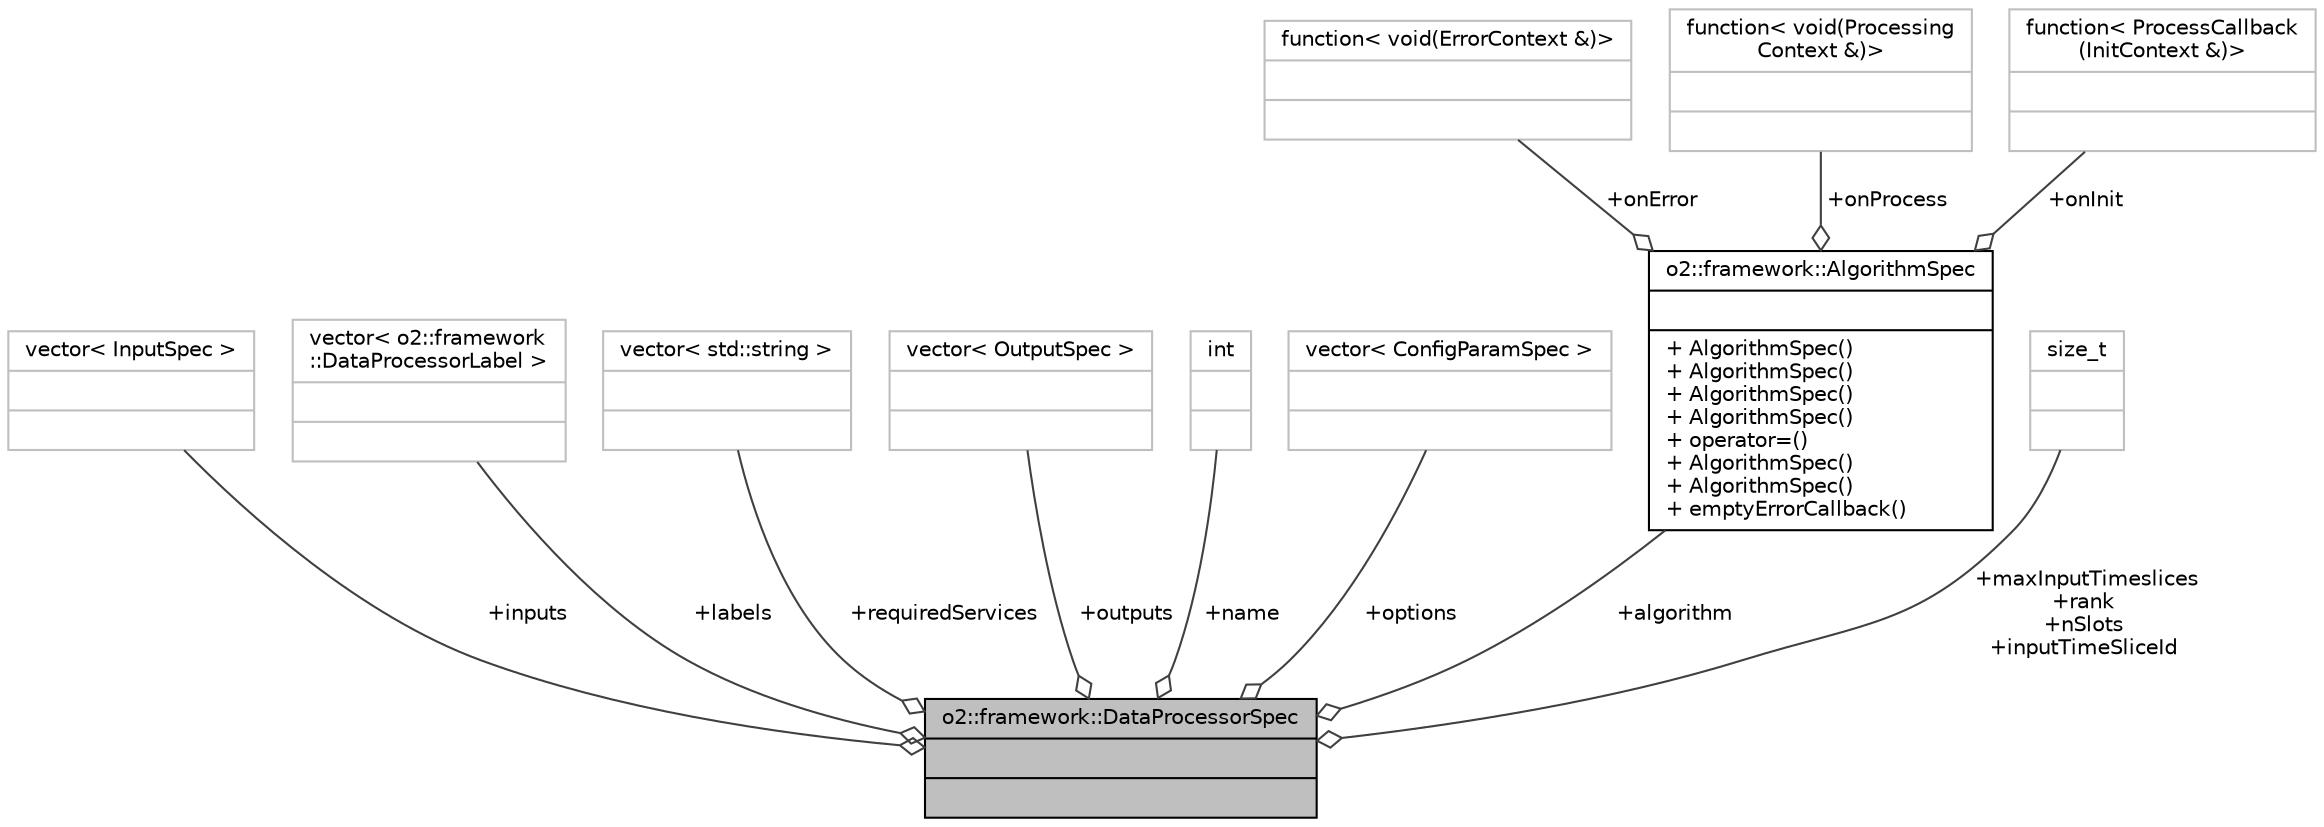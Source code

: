 digraph "o2::framework::DataProcessorSpec"
{
 // INTERACTIVE_SVG=YES
  bgcolor="transparent";
  edge [fontname="Helvetica",fontsize="10",labelfontname="Helvetica",labelfontsize="10"];
  node [fontname="Helvetica",fontsize="10",shape=record];
  Node1 [label="{o2::framework::DataProcessorSpec\n||}",height=0.2,width=0.4,color="black", fillcolor="grey75", style="filled", fontcolor="black"];
  Node2 -> Node1 [color="grey25",fontsize="10",style="solid",label=" +inputs" ,arrowhead="odiamond",fontname="Helvetica"];
  Node2 [label="{vector\< InputSpec \>\n||}",height=0.2,width=0.4,color="grey75"];
  Node3 -> Node1 [color="grey25",fontsize="10",style="solid",label=" +labels" ,arrowhead="odiamond",fontname="Helvetica"];
  Node3 [label="{vector\< o2::framework\l::DataProcessorLabel \>\n||}",height=0.2,width=0.4,color="grey75"];
  Node4 -> Node1 [color="grey25",fontsize="10",style="solid",label=" +requiredServices" ,arrowhead="odiamond",fontname="Helvetica"];
  Node4 [label="{vector\< std::string \>\n||}",height=0.2,width=0.4,color="grey75"];
  Node5 -> Node1 [color="grey25",fontsize="10",style="solid",label=" +outputs" ,arrowhead="odiamond",fontname="Helvetica"];
  Node5 [label="{vector\< OutputSpec \>\n||}",height=0.2,width=0.4,color="grey75"];
  Node6 -> Node1 [color="grey25",fontsize="10",style="solid",label=" +name" ,arrowhead="odiamond",fontname="Helvetica"];
  Node6 [label="{int\n||}",height=0.2,width=0.4,color="grey75"];
  Node7 -> Node1 [color="grey25",fontsize="10",style="solid",label=" +options" ,arrowhead="odiamond",fontname="Helvetica"];
  Node7 [label="{vector\< ConfigParamSpec \>\n||}",height=0.2,width=0.4,color="grey75"];
  Node8 -> Node1 [color="grey25",fontsize="10",style="solid",label=" +algorithm" ,arrowhead="odiamond",fontname="Helvetica"];
  Node8 [label="{o2::framework::AlgorithmSpec\n||+ AlgorithmSpec()\l+ AlgorithmSpec()\l+ AlgorithmSpec()\l+ AlgorithmSpec()\l+ operator=()\l+ AlgorithmSpec()\l+ AlgorithmSpec()\l+ emptyErrorCallback()\l}",height=0.2,width=0.4,color="black",URL="$d4/d5e/structo2_1_1framework_1_1AlgorithmSpec.html"];
  Node9 -> Node8 [color="grey25",fontsize="10",style="solid",label=" +onError" ,arrowhead="odiamond",fontname="Helvetica"];
  Node9 [label="{function\< void(ErrorContext &)\>\n||}",height=0.2,width=0.4,color="grey75"];
  Node10 -> Node8 [color="grey25",fontsize="10",style="solid",label=" +onProcess" ,arrowhead="odiamond",fontname="Helvetica"];
  Node10 [label="{function\< void(Processing\lContext &)\>\n||}",height=0.2,width=0.4,color="grey75"];
  Node11 -> Node8 [color="grey25",fontsize="10",style="solid",label=" +onInit" ,arrowhead="odiamond",fontname="Helvetica"];
  Node11 [label="{function\< ProcessCallback\l(InitContext &)\>\n||}",height=0.2,width=0.4,color="grey75"];
  Node12 -> Node1 [color="grey25",fontsize="10",style="solid",label=" +maxInputTimeslices\n+rank\n+nSlots\n+inputTimeSliceId" ,arrowhead="odiamond",fontname="Helvetica"];
  Node12 [label="{size_t\n||}",height=0.2,width=0.4,color="grey75"];
}
